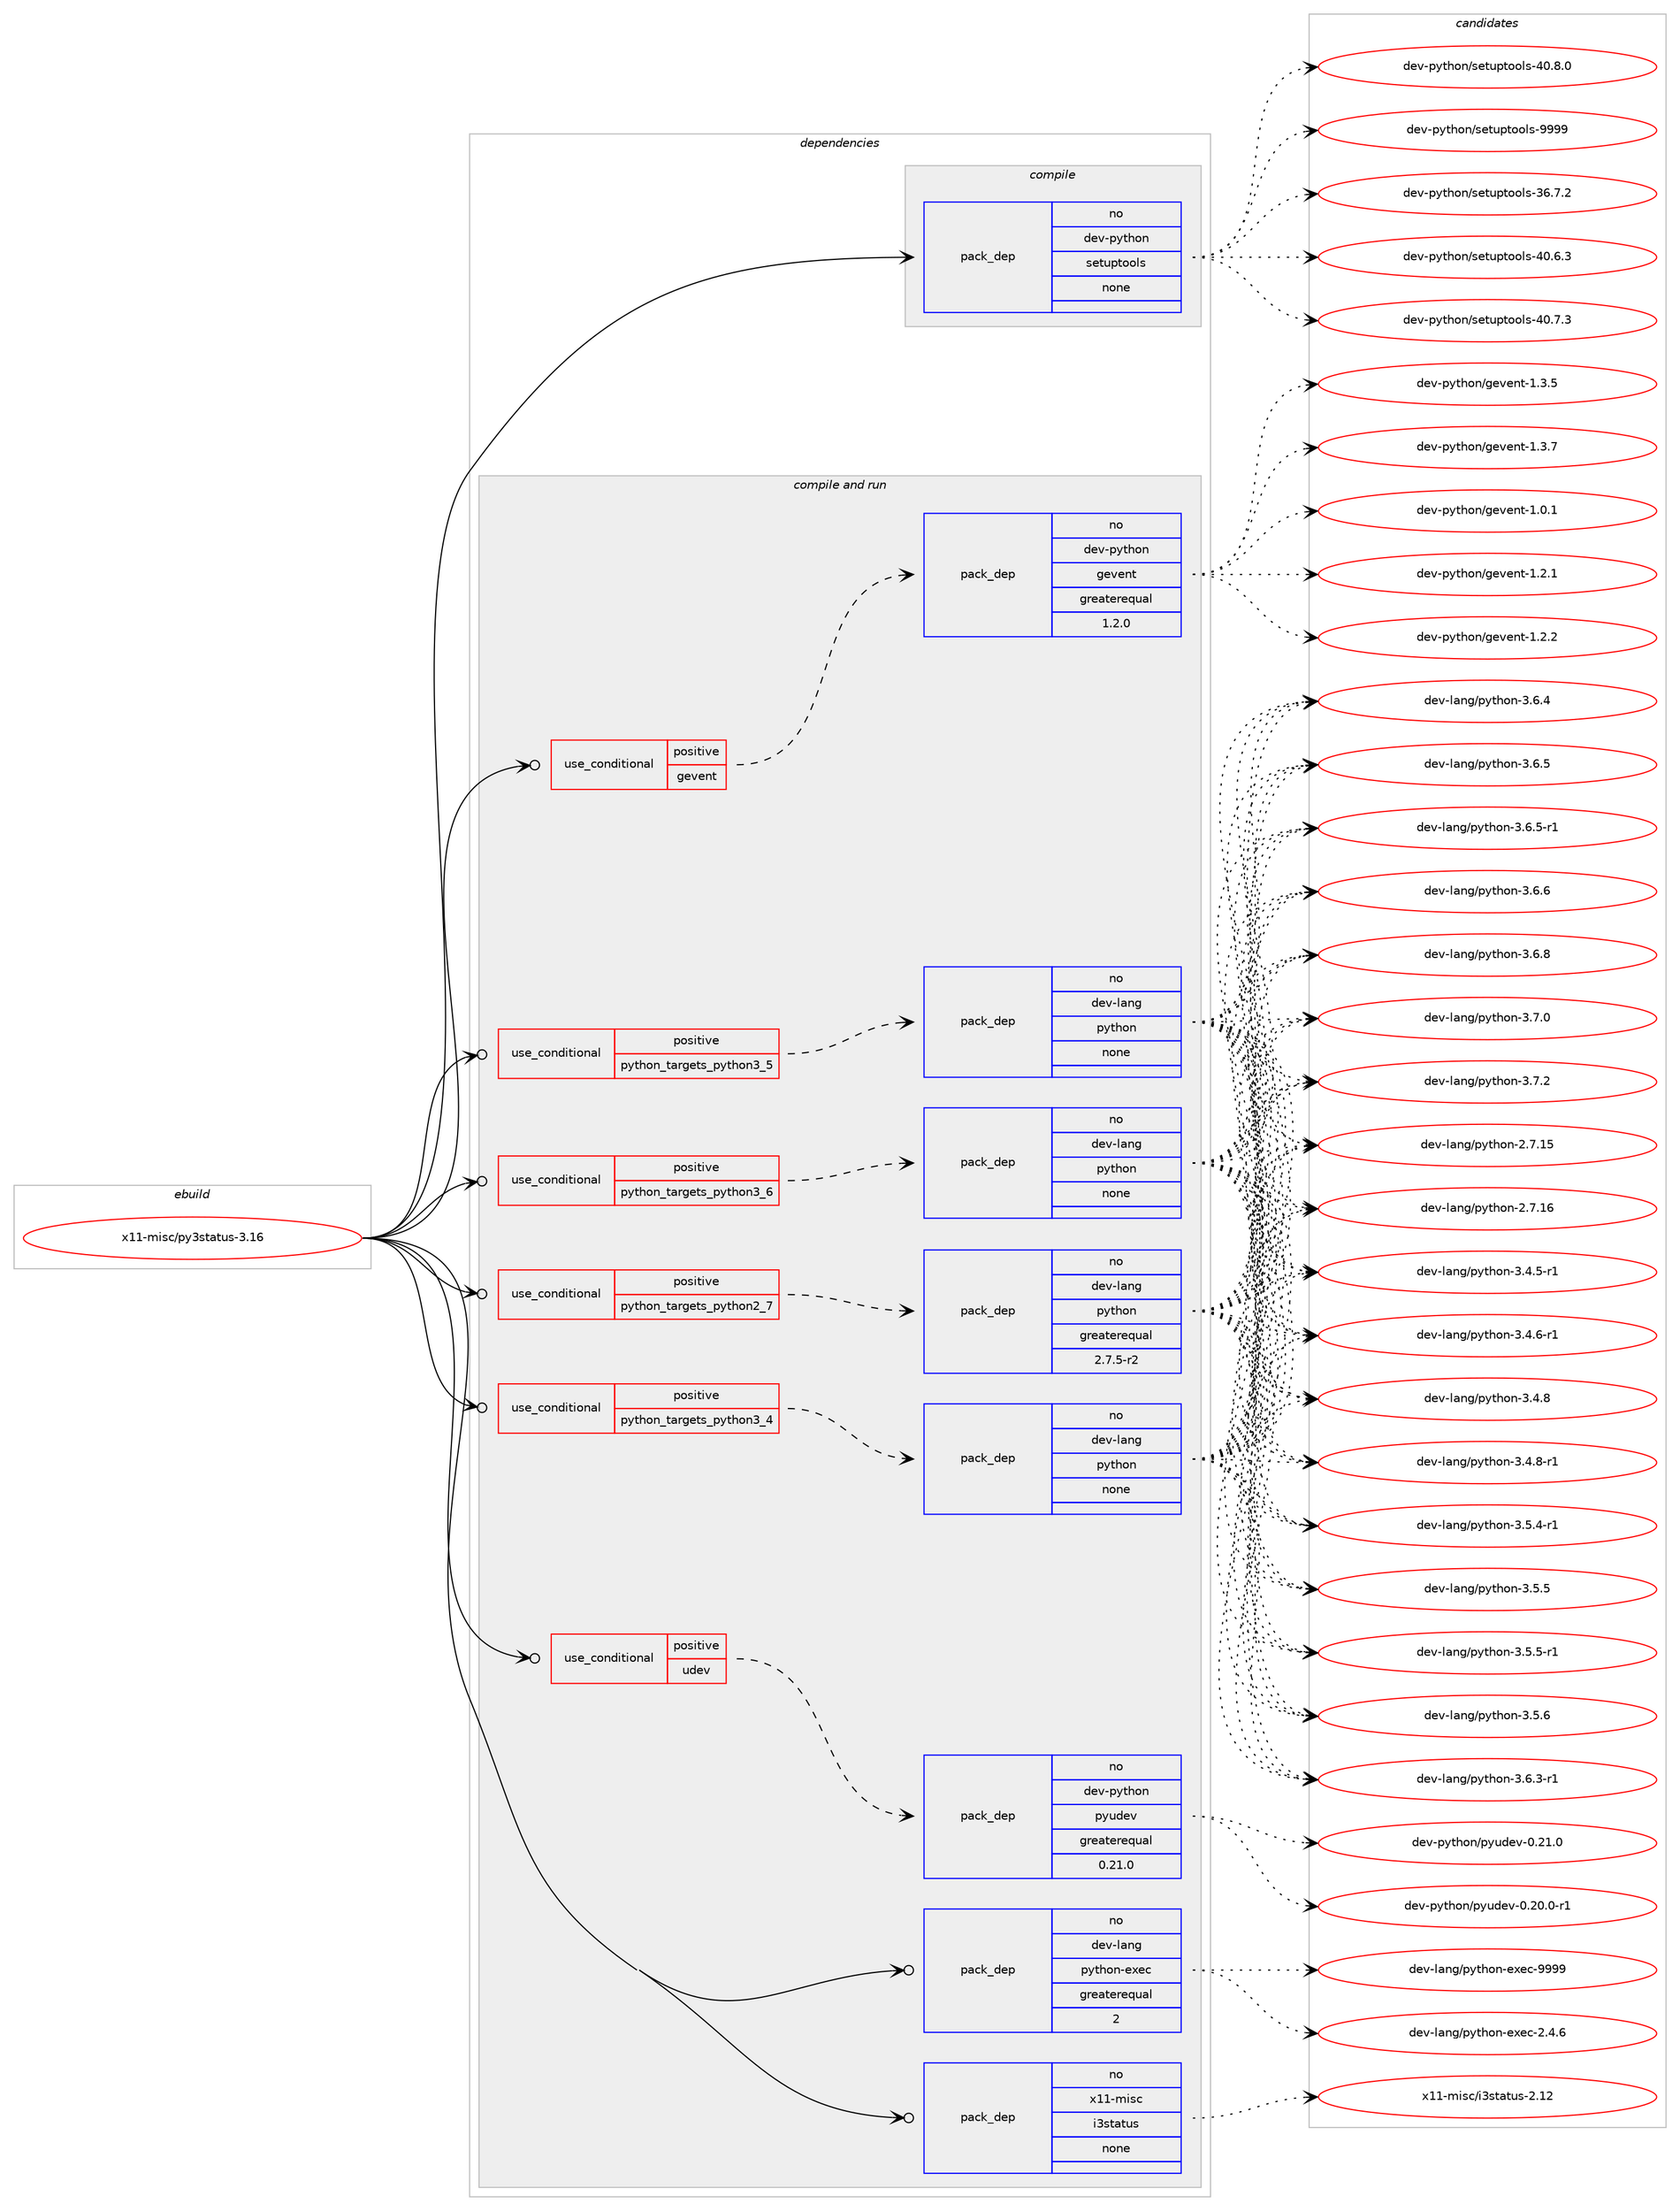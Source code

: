 digraph prolog {

# *************
# Graph options
# *************

newrank=true;
concentrate=true;
compound=true;
graph [rankdir=LR,fontname=Helvetica,fontsize=10,ranksep=1.5];#, ranksep=2.5, nodesep=0.2];
edge  [arrowhead=vee];
node  [fontname=Helvetica,fontsize=10];

# **********
# The ebuild
# **********

subgraph cluster_leftcol {
color=gray;
rank=same;
label=<<i>ebuild</i>>;
id [label="x11-misc/py3status-3.16", color=red, width=4, href="../x11-misc/py3status-3.16.svg"];
}

# ****************
# The dependencies
# ****************

subgraph cluster_midcol {
color=gray;
label=<<i>dependencies</i>>;
subgraph cluster_compile {
fillcolor="#eeeeee";
style=filled;
label=<<i>compile</i>>;
subgraph pack1267663 {
dependency1763969 [label=<<TABLE BORDER="0" CELLBORDER="1" CELLSPACING="0" CELLPADDING="4" WIDTH="220"><TR><TD ROWSPAN="6" CELLPADDING="30">pack_dep</TD></TR><TR><TD WIDTH="110">no</TD></TR><TR><TD>dev-python</TD></TR><TR><TD>setuptools</TD></TR><TR><TD>none</TD></TR><TR><TD></TD></TR></TABLE>>, shape=none, color=blue];
}
id:e -> dependency1763969:w [weight=20,style="solid",arrowhead="vee"];
}
subgraph cluster_compileandrun {
fillcolor="#eeeeee";
style=filled;
label=<<i>compile and run</i>>;
subgraph cond466594 {
dependency1763970 [label=<<TABLE BORDER="0" CELLBORDER="1" CELLSPACING="0" CELLPADDING="4"><TR><TD ROWSPAN="3" CELLPADDING="10">use_conditional</TD></TR><TR><TD>positive</TD></TR><TR><TD>gevent</TD></TR></TABLE>>, shape=none, color=red];
subgraph pack1267664 {
dependency1763971 [label=<<TABLE BORDER="0" CELLBORDER="1" CELLSPACING="0" CELLPADDING="4" WIDTH="220"><TR><TD ROWSPAN="6" CELLPADDING="30">pack_dep</TD></TR><TR><TD WIDTH="110">no</TD></TR><TR><TD>dev-python</TD></TR><TR><TD>gevent</TD></TR><TR><TD>greaterequal</TD></TR><TR><TD>1.2.0</TD></TR></TABLE>>, shape=none, color=blue];
}
dependency1763970:e -> dependency1763971:w [weight=20,style="dashed",arrowhead="vee"];
}
id:e -> dependency1763970:w [weight=20,style="solid",arrowhead="odotvee"];
subgraph cond466595 {
dependency1763972 [label=<<TABLE BORDER="0" CELLBORDER="1" CELLSPACING="0" CELLPADDING="4"><TR><TD ROWSPAN="3" CELLPADDING="10">use_conditional</TD></TR><TR><TD>positive</TD></TR><TR><TD>python_targets_python2_7</TD></TR></TABLE>>, shape=none, color=red];
subgraph pack1267665 {
dependency1763973 [label=<<TABLE BORDER="0" CELLBORDER="1" CELLSPACING="0" CELLPADDING="4" WIDTH="220"><TR><TD ROWSPAN="6" CELLPADDING="30">pack_dep</TD></TR><TR><TD WIDTH="110">no</TD></TR><TR><TD>dev-lang</TD></TR><TR><TD>python</TD></TR><TR><TD>greaterequal</TD></TR><TR><TD>2.7.5-r2</TD></TR></TABLE>>, shape=none, color=blue];
}
dependency1763972:e -> dependency1763973:w [weight=20,style="dashed",arrowhead="vee"];
}
id:e -> dependency1763972:w [weight=20,style="solid",arrowhead="odotvee"];
subgraph cond466596 {
dependency1763974 [label=<<TABLE BORDER="0" CELLBORDER="1" CELLSPACING="0" CELLPADDING="4"><TR><TD ROWSPAN="3" CELLPADDING="10">use_conditional</TD></TR><TR><TD>positive</TD></TR><TR><TD>python_targets_python3_4</TD></TR></TABLE>>, shape=none, color=red];
subgraph pack1267666 {
dependency1763975 [label=<<TABLE BORDER="0" CELLBORDER="1" CELLSPACING="0" CELLPADDING="4" WIDTH="220"><TR><TD ROWSPAN="6" CELLPADDING="30">pack_dep</TD></TR><TR><TD WIDTH="110">no</TD></TR><TR><TD>dev-lang</TD></TR><TR><TD>python</TD></TR><TR><TD>none</TD></TR><TR><TD></TD></TR></TABLE>>, shape=none, color=blue];
}
dependency1763974:e -> dependency1763975:w [weight=20,style="dashed",arrowhead="vee"];
}
id:e -> dependency1763974:w [weight=20,style="solid",arrowhead="odotvee"];
subgraph cond466597 {
dependency1763976 [label=<<TABLE BORDER="0" CELLBORDER="1" CELLSPACING="0" CELLPADDING="4"><TR><TD ROWSPAN="3" CELLPADDING="10">use_conditional</TD></TR><TR><TD>positive</TD></TR><TR><TD>python_targets_python3_5</TD></TR></TABLE>>, shape=none, color=red];
subgraph pack1267667 {
dependency1763977 [label=<<TABLE BORDER="0" CELLBORDER="1" CELLSPACING="0" CELLPADDING="4" WIDTH="220"><TR><TD ROWSPAN="6" CELLPADDING="30">pack_dep</TD></TR><TR><TD WIDTH="110">no</TD></TR><TR><TD>dev-lang</TD></TR><TR><TD>python</TD></TR><TR><TD>none</TD></TR><TR><TD></TD></TR></TABLE>>, shape=none, color=blue];
}
dependency1763976:e -> dependency1763977:w [weight=20,style="dashed",arrowhead="vee"];
}
id:e -> dependency1763976:w [weight=20,style="solid",arrowhead="odotvee"];
subgraph cond466598 {
dependency1763978 [label=<<TABLE BORDER="0" CELLBORDER="1" CELLSPACING="0" CELLPADDING="4"><TR><TD ROWSPAN="3" CELLPADDING="10">use_conditional</TD></TR><TR><TD>positive</TD></TR><TR><TD>python_targets_python3_6</TD></TR></TABLE>>, shape=none, color=red];
subgraph pack1267668 {
dependency1763979 [label=<<TABLE BORDER="0" CELLBORDER="1" CELLSPACING="0" CELLPADDING="4" WIDTH="220"><TR><TD ROWSPAN="6" CELLPADDING="30">pack_dep</TD></TR><TR><TD WIDTH="110">no</TD></TR><TR><TD>dev-lang</TD></TR><TR><TD>python</TD></TR><TR><TD>none</TD></TR><TR><TD></TD></TR></TABLE>>, shape=none, color=blue];
}
dependency1763978:e -> dependency1763979:w [weight=20,style="dashed",arrowhead="vee"];
}
id:e -> dependency1763978:w [weight=20,style="solid",arrowhead="odotvee"];
subgraph cond466599 {
dependency1763980 [label=<<TABLE BORDER="0" CELLBORDER="1" CELLSPACING="0" CELLPADDING="4"><TR><TD ROWSPAN="3" CELLPADDING="10">use_conditional</TD></TR><TR><TD>positive</TD></TR><TR><TD>udev</TD></TR></TABLE>>, shape=none, color=red];
subgraph pack1267669 {
dependency1763981 [label=<<TABLE BORDER="0" CELLBORDER="1" CELLSPACING="0" CELLPADDING="4" WIDTH="220"><TR><TD ROWSPAN="6" CELLPADDING="30">pack_dep</TD></TR><TR><TD WIDTH="110">no</TD></TR><TR><TD>dev-python</TD></TR><TR><TD>pyudev</TD></TR><TR><TD>greaterequal</TD></TR><TR><TD>0.21.0</TD></TR></TABLE>>, shape=none, color=blue];
}
dependency1763980:e -> dependency1763981:w [weight=20,style="dashed",arrowhead="vee"];
}
id:e -> dependency1763980:w [weight=20,style="solid",arrowhead="odotvee"];
subgraph pack1267670 {
dependency1763982 [label=<<TABLE BORDER="0" CELLBORDER="1" CELLSPACING="0" CELLPADDING="4" WIDTH="220"><TR><TD ROWSPAN="6" CELLPADDING="30">pack_dep</TD></TR><TR><TD WIDTH="110">no</TD></TR><TR><TD>dev-lang</TD></TR><TR><TD>python-exec</TD></TR><TR><TD>greaterequal</TD></TR><TR><TD>2</TD></TR></TABLE>>, shape=none, color=blue];
}
id:e -> dependency1763982:w [weight=20,style="solid",arrowhead="odotvee"];
subgraph pack1267671 {
dependency1763983 [label=<<TABLE BORDER="0" CELLBORDER="1" CELLSPACING="0" CELLPADDING="4" WIDTH="220"><TR><TD ROWSPAN="6" CELLPADDING="30">pack_dep</TD></TR><TR><TD WIDTH="110">no</TD></TR><TR><TD>x11-misc</TD></TR><TR><TD>i3status</TD></TR><TR><TD>none</TD></TR><TR><TD></TD></TR></TABLE>>, shape=none, color=blue];
}
id:e -> dependency1763983:w [weight=20,style="solid",arrowhead="odotvee"];
}
subgraph cluster_run {
fillcolor="#eeeeee";
style=filled;
label=<<i>run</i>>;
}
}

# **************
# The candidates
# **************

subgraph cluster_choices {
rank=same;
color=gray;
label=<<i>candidates</i>>;

subgraph choice1267663 {
color=black;
nodesep=1;
choice100101118451121211161041111104711510111611711211611111110811545515446554650 [label="dev-python/setuptools-36.7.2", color=red, width=4,href="../dev-python/setuptools-36.7.2.svg"];
choice100101118451121211161041111104711510111611711211611111110811545524846544651 [label="dev-python/setuptools-40.6.3", color=red, width=4,href="../dev-python/setuptools-40.6.3.svg"];
choice100101118451121211161041111104711510111611711211611111110811545524846554651 [label="dev-python/setuptools-40.7.3", color=red, width=4,href="../dev-python/setuptools-40.7.3.svg"];
choice100101118451121211161041111104711510111611711211611111110811545524846564648 [label="dev-python/setuptools-40.8.0", color=red, width=4,href="../dev-python/setuptools-40.8.0.svg"];
choice10010111845112121116104111110471151011161171121161111111081154557575757 [label="dev-python/setuptools-9999", color=red, width=4,href="../dev-python/setuptools-9999.svg"];
dependency1763969:e -> choice100101118451121211161041111104711510111611711211611111110811545515446554650:w [style=dotted,weight="100"];
dependency1763969:e -> choice100101118451121211161041111104711510111611711211611111110811545524846544651:w [style=dotted,weight="100"];
dependency1763969:e -> choice100101118451121211161041111104711510111611711211611111110811545524846554651:w [style=dotted,weight="100"];
dependency1763969:e -> choice100101118451121211161041111104711510111611711211611111110811545524846564648:w [style=dotted,weight="100"];
dependency1763969:e -> choice10010111845112121116104111110471151011161171121161111111081154557575757:w [style=dotted,weight="100"];
}
subgraph choice1267664 {
color=black;
nodesep=1;
choice1001011184511212111610411111047103101118101110116454946484649 [label="dev-python/gevent-1.0.1", color=red, width=4,href="../dev-python/gevent-1.0.1.svg"];
choice1001011184511212111610411111047103101118101110116454946504649 [label="dev-python/gevent-1.2.1", color=red, width=4,href="../dev-python/gevent-1.2.1.svg"];
choice1001011184511212111610411111047103101118101110116454946504650 [label="dev-python/gevent-1.2.2", color=red, width=4,href="../dev-python/gevent-1.2.2.svg"];
choice1001011184511212111610411111047103101118101110116454946514653 [label="dev-python/gevent-1.3.5", color=red, width=4,href="../dev-python/gevent-1.3.5.svg"];
choice1001011184511212111610411111047103101118101110116454946514655 [label="dev-python/gevent-1.3.7", color=red, width=4,href="../dev-python/gevent-1.3.7.svg"];
dependency1763971:e -> choice1001011184511212111610411111047103101118101110116454946484649:w [style=dotted,weight="100"];
dependency1763971:e -> choice1001011184511212111610411111047103101118101110116454946504649:w [style=dotted,weight="100"];
dependency1763971:e -> choice1001011184511212111610411111047103101118101110116454946504650:w [style=dotted,weight="100"];
dependency1763971:e -> choice1001011184511212111610411111047103101118101110116454946514653:w [style=dotted,weight="100"];
dependency1763971:e -> choice1001011184511212111610411111047103101118101110116454946514655:w [style=dotted,weight="100"];
}
subgraph choice1267665 {
color=black;
nodesep=1;
choice10010111845108971101034711212111610411111045504655464953 [label="dev-lang/python-2.7.15", color=red, width=4,href="../dev-lang/python-2.7.15.svg"];
choice10010111845108971101034711212111610411111045504655464954 [label="dev-lang/python-2.7.16", color=red, width=4,href="../dev-lang/python-2.7.16.svg"];
choice1001011184510897110103471121211161041111104551465246534511449 [label="dev-lang/python-3.4.5-r1", color=red, width=4,href="../dev-lang/python-3.4.5-r1.svg"];
choice1001011184510897110103471121211161041111104551465246544511449 [label="dev-lang/python-3.4.6-r1", color=red, width=4,href="../dev-lang/python-3.4.6-r1.svg"];
choice100101118451089711010347112121116104111110455146524656 [label="dev-lang/python-3.4.8", color=red, width=4,href="../dev-lang/python-3.4.8.svg"];
choice1001011184510897110103471121211161041111104551465246564511449 [label="dev-lang/python-3.4.8-r1", color=red, width=4,href="../dev-lang/python-3.4.8-r1.svg"];
choice1001011184510897110103471121211161041111104551465346524511449 [label="dev-lang/python-3.5.4-r1", color=red, width=4,href="../dev-lang/python-3.5.4-r1.svg"];
choice100101118451089711010347112121116104111110455146534653 [label="dev-lang/python-3.5.5", color=red, width=4,href="../dev-lang/python-3.5.5.svg"];
choice1001011184510897110103471121211161041111104551465346534511449 [label="dev-lang/python-3.5.5-r1", color=red, width=4,href="../dev-lang/python-3.5.5-r1.svg"];
choice100101118451089711010347112121116104111110455146534654 [label="dev-lang/python-3.5.6", color=red, width=4,href="../dev-lang/python-3.5.6.svg"];
choice1001011184510897110103471121211161041111104551465446514511449 [label="dev-lang/python-3.6.3-r1", color=red, width=4,href="../dev-lang/python-3.6.3-r1.svg"];
choice100101118451089711010347112121116104111110455146544652 [label="dev-lang/python-3.6.4", color=red, width=4,href="../dev-lang/python-3.6.4.svg"];
choice100101118451089711010347112121116104111110455146544653 [label="dev-lang/python-3.6.5", color=red, width=4,href="../dev-lang/python-3.6.5.svg"];
choice1001011184510897110103471121211161041111104551465446534511449 [label="dev-lang/python-3.6.5-r1", color=red, width=4,href="../dev-lang/python-3.6.5-r1.svg"];
choice100101118451089711010347112121116104111110455146544654 [label="dev-lang/python-3.6.6", color=red, width=4,href="../dev-lang/python-3.6.6.svg"];
choice100101118451089711010347112121116104111110455146544656 [label="dev-lang/python-3.6.8", color=red, width=4,href="../dev-lang/python-3.6.8.svg"];
choice100101118451089711010347112121116104111110455146554648 [label="dev-lang/python-3.7.0", color=red, width=4,href="../dev-lang/python-3.7.0.svg"];
choice100101118451089711010347112121116104111110455146554650 [label="dev-lang/python-3.7.2", color=red, width=4,href="../dev-lang/python-3.7.2.svg"];
dependency1763973:e -> choice10010111845108971101034711212111610411111045504655464953:w [style=dotted,weight="100"];
dependency1763973:e -> choice10010111845108971101034711212111610411111045504655464954:w [style=dotted,weight="100"];
dependency1763973:e -> choice1001011184510897110103471121211161041111104551465246534511449:w [style=dotted,weight="100"];
dependency1763973:e -> choice1001011184510897110103471121211161041111104551465246544511449:w [style=dotted,weight="100"];
dependency1763973:e -> choice100101118451089711010347112121116104111110455146524656:w [style=dotted,weight="100"];
dependency1763973:e -> choice1001011184510897110103471121211161041111104551465246564511449:w [style=dotted,weight="100"];
dependency1763973:e -> choice1001011184510897110103471121211161041111104551465346524511449:w [style=dotted,weight="100"];
dependency1763973:e -> choice100101118451089711010347112121116104111110455146534653:w [style=dotted,weight="100"];
dependency1763973:e -> choice1001011184510897110103471121211161041111104551465346534511449:w [style=dotted,weight="100"];
dependency1763973:e -> choice100101118451089711010347112121116104111110455146534654:w [style=dotted,weight="100"];
dependency1763973:e -> choice1001011184510897110103471121211161041111104551465446514511449:w [style=dotted,weight="100"];
dependency1763973:e -> choice100101118451089711010347112121116104111110455146544652:w [style=dotted,weight="100"];
dependency1763973:e -> choice100101118451089711010347112121116104111110455146544653:w [style=dotted,weight="100"];
dependency1763973:e -> choice1001011184510897110103471121211161041111104551465446534511449:w [style=dotted,weight="100"];
dependency1763973:e -> choice100101118451089711010347112121116104111110455146544654:w [style=dotted,weight="100"];
dependency1763973:e -> choice100101118451089711010347112121116104111110455146544656:w [style=dotted,weight="100"];
dependency1763973:e -> choice100101118451089711010347112121116104111110455146554648:w [style=dotted,weight="100"];
dependency1763973:e -> choice100101118451089711010347112121116104111110455146554650:w [style=dotted,weight="100"];
}
subgraph choice1267666 {
color=black;
nodesep=1;
choice10010111845108971101034711212111610411111045504655464953 [label="dev-lang/python-2.7.15", color=red, width=4,href="../dev-lang/python-2.7.15.svg"];
choice10010111845108971101034711212111610411111045504655464954 [label="dev-lang/python-2.7.16", color=red, width=4,href="../dev-lang/python-2.7.16.svg"];
choice1001011184510897110103471121211161041111104551465246534511449 [label="dev-lang/python-3.4.5-r1", color=red, width=4,href="../dev-lang/python-3.4.5-r1.svg"];
choice1001011184510897110103471121211161041111104551465246544511449 [label="dev-lang/python-3.4.6-r1", color=red, width=4,href="../dev-lang/python-3.4.6-r1.svg"];
choice100101118451089711010347112121116104111110455146524656 [label="dev-lang/python-3.4.8", color=red, width=4,href="../dev-lang/python-3.4.8.svg"];
choice1001011184510897110103471121211161041111104551465246564511449 [label="dev-lang/python-3.4.8-r1", color=red, width=4,href="../dev-lang/python-3.4.8-r1.svg"];
choice1001011184510897110103471121211161041111104551465346524511449 [label="dev-lang/python-3.5.4-r1", color=red, width=4,href="../dev-lang/python-3.5.4-r1.svg"];
choice100101118451089711010347112121116104111110455146534653 [label="dev-lang/python-3.5.5", color=red, width=4,href="../dev-lang/python-3.5.5.svg"];
choice1001011184510897110103471121211161041111104551465346534511449 [label="dev-lang/python-3.5.5-r1", color=red, width=4,href="../dev-lang/python-3.5.5-r1.svg"];
choice100101118451089711010347112121116104111110455146534654 [label="dev-lang/python-3.5.6", color=red, width=4,href="../dev-lang/python-3.5.6.svg"];
choice1001011184510897110103471121211161041111104551465446514511449 [label="dev-lang/python-3.6.3-r1", color=red, width=4,href="../dev-lang/python-3.6.3-r1.svg"];
choice100101118451089711010347112121116104111110455146544652 [label="dev-lang/python-3.6.4", color=red, width=4,href="../dev-lang/python-3.6.4.svg"];
choice100101118451089711010347112121116104111110455146544653 [label="dev-lang/python-3.6.5", color=red, width=4,href="../dev-lang/python-3.6.5.svg"];
choice1001011184510897110103471121211161041111104551465446534511449 [label="dev-lang/python-3.6.5-r1", color=red, width=4,href="../dev-lang/python-3.6.5-r1.svg"];
choice100101118451089711010347112121116104111110455146544654 [label="dev-lang/python-3.6.6", color=red, width=4,href="../dev-lang/python-3.6.6.svg"];
choice100101118451089711010347112121116104111110455146544656 [label="dev-lang/python-3.6.8", color=red, width=4,href="../dev-lang/python-3.6.8.svg"];
choice100101118451089711010347112121116104111110455146554648 [label="dev-lang/python-3.7.0", color=red, width=4,href="../dev-lang/python-3.7.0.svg"];
choice100101118451089711010347112121116104111110455146554650 [label="dev-lang/python-3.7.2", color=red, width=4,href="../dev-lang/python-3.7.2.svg"];
dependency1763975:e -> choice10010111845108971101034711212111610411111045504655464953:w [style=dotted,weight="100"];
dependency1763975:e -> choice10010111845108971101034711212111610411111045504655464954:w [style=dotted,weight="100"];
dependency1763975:e -> choice1001011184510897110103471121211161041111104551465246534511449:w [style=dotted,weight="100"];
dependency1763975:e -> choice1001011184510897110103471121211161041111104551465246544511449:w [style=dotted,weight="100"];
dependency1763975:e -> choice100101118451089711010347112121116104111110455146524656:w [style=dotted,weight="100"];
dependency1763975:e -> choice1001011184510897110103471121211161041111104551465246564511449:w [style=dotted,weight="100"];
dependency1763975:e -> choice1001011184510897110103471121211161041111104551465346524511449:w [style=dotted,weight="100"];
dependency1763975:e -> choice100101118451089711010347112121116104111110455146534653:w [style=dotted,weight="100"];
dependency1763975:e -> choice1001011184510897110103471121211161041111104551465346534511449:w [style=dotted,weight="100"];
dependency1763975:e -> choice100101118451089711010347112121116104111110455146534654:w [style=dotted,weight="100"];
dependency1763975:e -> choice1001011184510897110103471121211161041111104551465446514511449:w [style=dotted,weight="100"];
dependency1763975:e -> choice100101118451089711010347112121116104111110455146544652:w [style=dotted,weight="100"];
dependency1763975:e -> choice100101118451089711010347112121116104111110455146544653:w [style=dotted,weight="100"];
dependency1763975:e -> choice1001011184510897110103471121211161041111104551465446534511449:w [style=dotted,weight="100"];
dependency1763975:e -> choice100101118451089711010347112121116104111110455146544654:w [style=dotted,weight="100"];
dependency1763975:e -> choice100101118451089711010347112121116104111110455146544656:w [style=dotted,weight="100"];
dependency1763975:e -> choice100101118451089711010347112121116104111110455146554648:w [style=dotted,weight="100"];
dependency1763975:e -> choice100101118451089711010347112121116104111110455146554650:w [style=dotted,weight="100"];
}
subgraph choice1267667 {
color=black;
nodesep=1;
choice10010111845108971101034711212111610411111045504655464953 [label="dev-lang/python-2.7.15", color=red, width=4,href="../dev-lang/python-2.7.15.svg"];
choice10010111845108971101034711212111610411111045504655464954 [label="dev-lang/python-2.7.16", color=red, width=4,href="../dev-lang/python-2.7.16.svg"];
choice1001011184510897110103471121211161041111104551465246534511449 [label="dev-lang/python-3.4.5-r1", color=red, width=4,href="../dev-lang/python-3.4.5-r1.svg"];
choice1001011184510897110103471121211161041111104551465246544511449 [label="dev-lang/python-3.4.6-r1", color=red, width=4,href="../dev-lang/python-3.4.6-r1.svg"];
choice100101118451089711010347112121116104111110455146524656 [label="dev-lang/python-3.4.8", color=red, width=4,href="../dev-lang/python-3.4.8.svg"];
choice1001011184510897110103471121211161041111104551465246564511449 [label="dev-lang/python-3.4.8-r1", color=red, width=4,href="../dev-lang/python-3.4.8-r1.svg"];
choice1001011184510897110103471121211161041111104551465346524511449 [label="dev-lang/python-3.5.4-r1", color=red, width=4,href="../dev-lang/python-3.5.4-r1.svg"];
choice100101118451089711010347112121116104111110455146534653 [label="dev-lang/python-3.5.5", color=red, width=4,href="../dev-lang/python-3.5.5.svg"];
choice1001011184510897110103471121211161041111104551465346534511449 [label="dev-lang/python-3.5.5-r1", color=red, width=4,href="../dev-lang/python-3.5.5-r1.svg"];
choice100101118451089711010347112121116104111110455146534654 [label="dev-lang/python-3.5.6", color=red, width=4,href="../dev-lang/python-3.5.6.svg"];
choice1001011184510897110103471121211161041111104551465446514511449 [label="dev-lang/python-3.6.3-r1", color=red, width=4,href="../dev-lang/python-3.6.3-r1.svg"];
choice100101118451089711010347112121116104111110455146544652 [label="dev-lang/python-3.6.4", color=red, width=4,href="../dev-lang/python-3.6.4.svg"];
choice100101118451089711010347112121116104111110455146544653 [label="dev-lang/python-3.6.5", color=red, width=4,href="../dev-lang/python-3.6.5.svg"];
choice1001011184510897110103471121211161041111104551465446534511449 [label="dev-lang/python-3.6.5-r1", color=red, width=4,href="../dev-lang/python-3.6.5-r1.svg"];
choice100101118451089711010347112121116104111110455146544654 [label="dev-lang/python-3.6.6", color=red, width=4,href="../dev-lang/python-3.6.6.svg"];
choice100101118451089711010347112121116104111110455146544656 [label="dev-lang/python-3.6.8", color=red, width=4,href="../dev-lang/python-3.6.8.svg"];
choice100101118451089711010347112121116104111110455146554648 [label="dev-lang/python-3.7.0", color=red, width=4,href="../dev-lang/python-3.7.0.svg"];
choice100101118451089711010347112121116104111110455146554650 [label="dev-lang/python-3.7.2", color=red, width=4,href="../dev-lang/python-3.7.2.svg"];
dependency1763977:e -> choice10010111845108971101034711212111610411111045504655464953:w [style=dotted,weight="100"];
dependency1763977:e -> choice10010111845108971101034711212111610411111045504655464954:w [style=dotted,weight="100"];
dependency1763977:e -> choice1001011184510897110103471121211161041111104551465246534511449:w [style=dotted,weight="100"];
dependency1763977:e -> choice1001011184510897110103471121211161041111104551465246544511449:w [style=dotted,weight="100"];
dependency1763977:e -> choice100101118451089711010347112121116104111110455146524656:w [style=dotted,weight="100"];
dependency1763977:e -> choice1001011184510897110103471121211161041111104551465246564511449:w [style=dotted,weight="100"];
dependency1763977:e -> choice1001011184510897110103471121211161041111104551465346524511449:w [style=dotted,weight="100"];
dependency1763977:e -> choice100101118451089711010347112121116104111110455146534653:w [style=dotted,weight="100"];
dependency1763977:e -> choice1001011184510897110103471121211161041111104551465346534511449:w [style=dotted,weight="100"];
dependency1763977:e -> choice100101118451089711010347112121116104111110455146534654:w [style=dotted,weight="100"];
dependency1763977:e -> choice1001011184510897110103471121211161041111104551465446514511449:w [style=dotted,weight="100"];
dependency1763977:e -> choice100101118451089711010347112121116104111110455146544652:w [style=dotted,weight="100"];
dependency1763977:e -> choice100101118451089711010347112121116104111110455146544653:w [style=dotted,weight="100"];
dependency1763977:e -> choice1001011184510897110103471121211161041111104551465446534511449:w [style=dotted,weight="100"];
dependency1763977:e -> choice100101118451089711010347112121116104111110455146544654:w [style=dotted,weight="100"];
dependency1763977:e -> choice100101118451089711010347112121116104111110455146544656:w [style=dotted,weight="100"];
dependency1763977:e -> choice100101118451089711010347112121116104111110455146554648:w [style=dotted,weight="100"];
dependency1763977:e -> choice100101118451089711010347112121116104111110455146554650:w [style=dotted,weight="100"];
}
subgraph choice1267668 {
color=black;
nodesep=1;
choice10010111845108971101034711212111610411111045504655464953 [label="dev-lang/python-2.7.15", color=red, width=4,href="../dev-lang/python-2.7.15.svg"];
choice10010111845108971101034711212111610411111045504655464954 [label="dev-lang/python-2.7.16", color=red, width=4,href="../dev-lang/python-2.7.16.svg"];
choice1001011184510897110103471121211161041111104551465246534511449 [label="dev-lang/python-3.4.5-r1", color=red, width=4,href="../dev-lang/python-3.4.5-r1.svg"];
choice1001011184510897110103471121211161041111104551465246544511449 [label="dev-lang/python-3.4.6-r1", color=red, width=4,href="../dev-lang/python-3.4.6-r1.svg"];
choice100101118451089711010347112121116104111110455146524656 [label="dev-lang/python-3.4.8", color=red, width=4,href="../dev-lang/python-3.4.8.svg"];
choice1001011184510897110103471121211161041111104551465246564511449 [label="dev-lang/python-3.4.8-r1", color=red, width=4,href="../dev-lang/python-3.4.8-r1.svg"];
choice1001011184510897110103471121211161041111104551465346524511449 [label="dev-lang/python-3.5.4-r1", color=red, width=4,href="../dev-lang/python-3.5.4-r1.svg"];
choice100101118451089711010347112121116104111110455146534653 [label="dev-lang/python-3.5.5", color=red, width=4,href="../dev-lang/python-3.5.5.svg"];
choice1001011184510897110103471121211161041111104551465346534511449 [label="dev-lang/python-3.5.5-r1", color=red, width=4,href="../dev-lang/python-3.5.5-r1.svg"];
choice100101118451089711010347112121116104111110455146534654 [label="dev-lang/python-3.5.6", color=red, width=4,href="../dev-lang/python-3.5.6.svg"];
choice1001011184510897110103471121211161041111104551465446514511449 [label="dev-lang/python-3.6.3-r1", color=red, width=4,href="../dev-lang/python-3.6.3-r1.svg"];
choice100101118451089711010347112121116104111110455146544652 [label="dev-lang/python-3.6.4", color=red, width=4,href="../dev-lang/python-3.6.4.svg"];
choice100101118451089711010347112121116104111110455146544653 [label="dev-lang/python-3.6.5", color=red, width=4,href="../dev-lang/python-3.6.5.svg"];
choice1001011184510897110103471121211161041111104551465446534511449 [label="dev-lang/python-3.6.5-r1", color=red, width=4,href="../dev-lang/python-3.6.5-r1.svg"];
choice100101118451089711010347112121116104111110455146544654 [label="dev-lang/python-3.6.6", color=red, width=4,href="../dev-lang/python-3.6.6.svg"];
choice100101118451089711010347112121116104111110455146544656 [label="dev-lang/python-3.6.8", color=red, width=4,href="../dev-lang/python-3.6.8.svg"];
choice100101118451089711010347112121116104111110455146554648 [label="dev-lang/python-3.7.0", color=red, width=4,href="../dev-lang/python-3.7.0.svg"];
choice100101118451089711010347112121116104111110455146554650 [label="dev-lang/python-3.7.2", color=red, width=4,href="../dev-lang/python-3.7.2.svg"];
dependency1763979:e -> choice10010111845108971101034711212111610411111045504655464953:w [style=dotted,weight="100"];
dependency1763979:e -> choice10010111845108971101034711212111610411111045504655464954:w [style=dotted,weight="100"];
dependency1763979:e -> choice1001011184510897110103471121211161041111104551465246534511449:w [style=dotted,weight="100"];
dependency1763979:e -> choice1001011184510897110103471121211161041111104551465246544511449:w [style=dotted,weight="100"];
dependency1763979:e -> choice100101118451089711010347112121116104111110455146524656:w [style=dotted,weight="100"];
dependency1763979:e -> choice1001011184510897110103471121211161041111104551465246564511449:w [style=dotted,weight="100"];
dependency1763979:e -> choice1001011184510897110103471121211161041111104551465346524511449:w [style=dotted,weight="100"];
dependency1763979:e -> choice100101118451089711010347112121116104111110455146534653:w [style=dotted,weight="100"];
dependency1763979:e -> choice1001011184510897110103471121211161041111104551465346534511449:w [style=dotted,weight="100"];
dependency1763979:e -> choice100101118451089711010347112121116104111110455146534654:w [style=dotted,weight="100"];
dependency1763979:e -> choice1001011184510897110103471121211161041111104551465446514511449:w [style=dotted,weight="100"];
dependency1763979:e -> choice100101118451089711010347112121116104111110455146544652:w [style=dotted,weight="100"];
dependency1763979:e -> choice100101118451089711010347112121116104111110455146544653:w [style=dotted,weight="100"];
dependency1763979:e -> choice1001011184510897110103471121211161041111104551465446534511449:w [style=dotted,weight="100"];
dependency1763979:e -> choice100101118451089711010347112121116104111110455146544654:w [style=dotted,weight="100"];
dependency1763979:e -> choice100101118451089711010347112121116104111110455146544656:w [style=dotted,weight="100"];
dependency1763979:e -> choice100101118451089711010347112121116104111110455146554648:w [style=dotted,weight="100"];
dependency1763979:e -> choice100101118451089711010347112121116104111110455146554650:w [style=dotted,weight="100"];
}
subgraph choice1267669 {
color=black;
nodesep=1;
choice1001011184511212111610411111047112121117100101118454846504846484511449 [label="dev-python/pyudev-0.20.0-r1", color=red, width=4,href="../dev-python/pyudev-0.20.0-r1.svg"];
choice100101118451121211161041111104711212111710010111845484650494648 [label="dev-python/pyudev-0.21.0", color=red, width=4,href="../dev-python/pyudev-0.21.0.svg"];
dependency1763981:e -> choice1001011184511212111610411111047112121117100101118454846504846484511449:w [style=dotted,weight="100"];
dependency1763981:e -> choice100101118451121211161041111104711212111710010111845484650494648:w [style=dotted,weight="100"];
}
subgraph choice1267670 {
color=black;
nodesep=1;
choice1001011184510897110103471121211161041111104510112010199455046524654 [label="dev-lang/python-exec-2.4.6", color=red, width=4,href="../dev-lang/python-exec-2.4.6.svg"];
choice10010111845108971101034711212111610411111045101120101994557575757 [label="dev-lang/python-exec-9999", color=red, width=4,href="../dev-lang/python-exec-9999.svg"];
dependency1763982:e -> choice1001011184510897110103471121211161041111104510112010199455046524654:w [style=dotted,weight="100"];
dependency1763982:e -> choice10010111845108971101034711212111610411111045101120101994557575757:w [style=dotted,weight="100"];
}
subgraph choice1267671 {
color=black;
nodesep=1;
choice120494945109105115994710551115116971161171154550464950 [label="x11-misc/i3status-2.12", color=red, width=4,href="../x11-misc/i3status-2.12.svg"];
dependency1763983:e -> choice120494945109105115994710551115116971161171154550464950:w [style=dotted,weight="100"];
}
}

}
